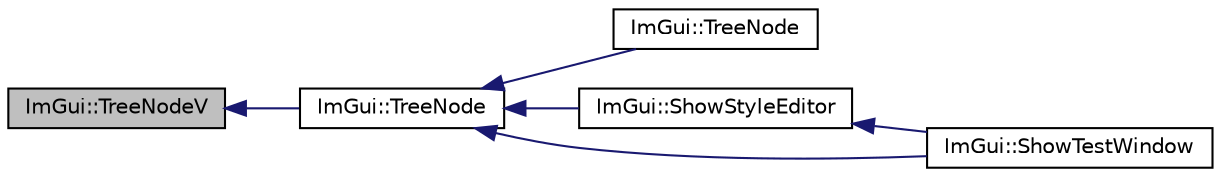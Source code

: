 digraph "ImGui::TreeNodeV"
{
 // INTERACTIVE_SVG=YES
  edge [fontname="Helvetica",fontsize="10",labelfontname="Helvetica",labelfontsize="10"];
  node [fontname="Helvetica",fontsize="10",shape=record];
  rankdir="LR";
  Node1 [label="ImGui::TreeNodeV",height=0.2,width=0.4,color="black", fillcolor="grey75", style="filled" fontcolor="black"];
  Node1 -> Node2 [dir="back",color="midnightblue",fontsize="10",style="solid",fontname="Helvetica"];
  Node2 [label="ImGui::TreeNode",height=0.2,width=0.4,color="black", fillcolor="white", style="filled",URL="$namespace_im_gui.html#afc058e02b4baab2df1ab1db814e24ecb"];
  Node2 -> Node3 [dir="back",color="midnightblue",fontsize="10",style="solid",fontname="Helvetica"];
  Node3 [label="ImGui::TreeNode",height=0.2,width=0.4,color="black", fillcolor="white", style="filled",URL="$namespace_im_gui.html#ad4f6290a3cb7005eca318b910e315a9b"];
  Node2 -> Node4 [dir="back",color="midnightblue",fontsize="10",style="solid",fontname="Helvetica"];
  Node4 [label="ImGui::ShowStyleEditor",height=0.2,width=0.4,color="black", fillcolor="white", style="filled",URL="$namespace_im_gui.html#ad49282dd3b7128f1c55c365f68bc0246"];
  Node4 -> Node5 [dir="back",color="midnightblue",fontsize="10",style="solid",fontname="Helvetica"];
  Node5 [label="ImGui::ShowTestWindow",height=0.2,width=0.4,color="black", fillcolor="white", style="filled",URL="$namespace_im_gui.html#a0c68c05a17d1f5f25f99213cfa722b8d"];
  Node2 -> Node5 [dir="back",color="midnightblue",fontsize="10",style="solid",fontname="Helvetica"];
}
